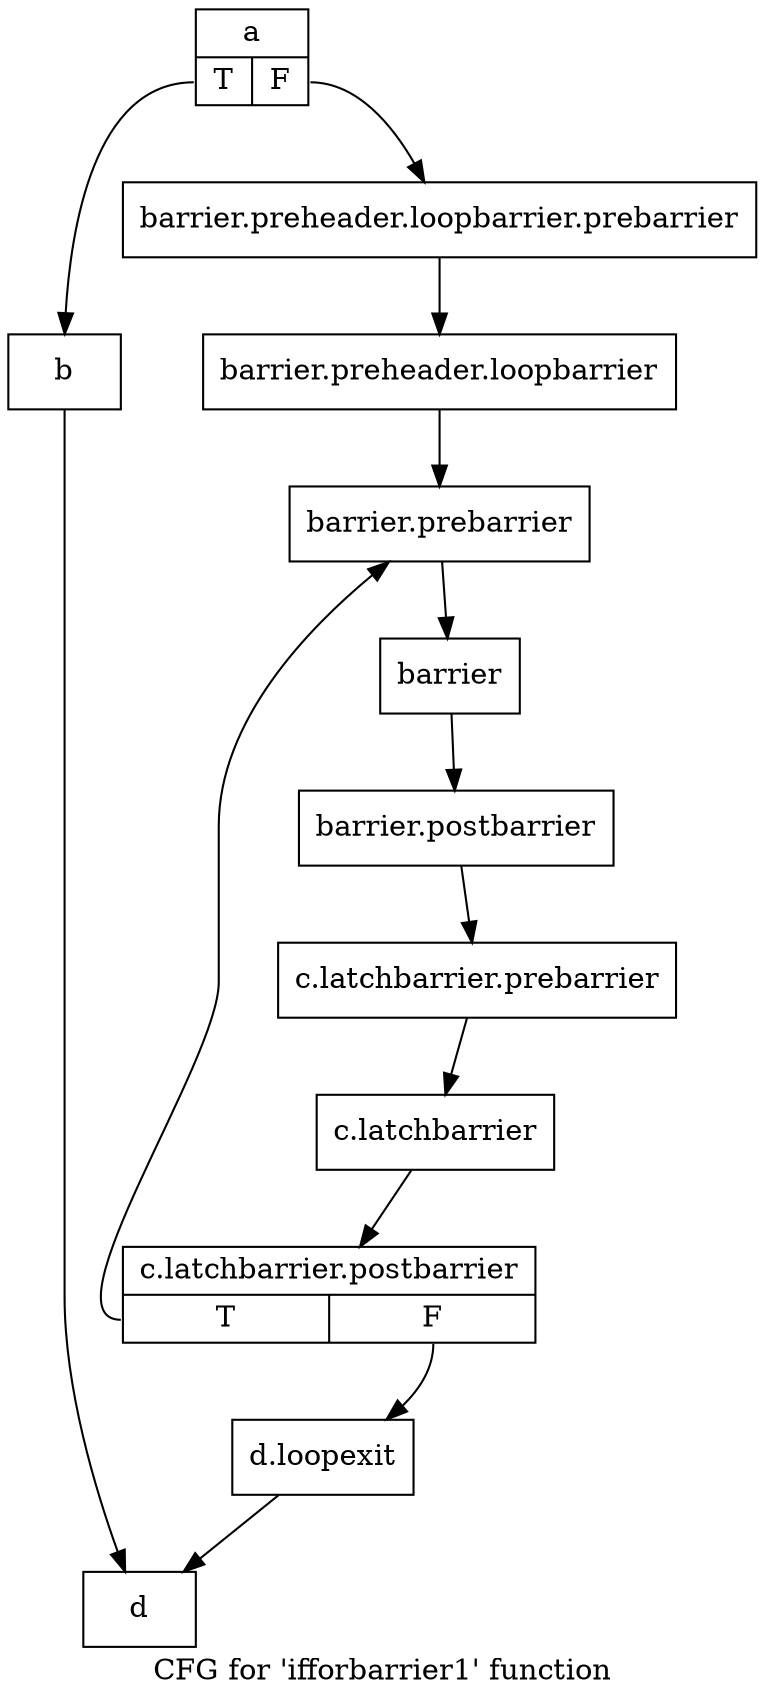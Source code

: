 digraph "CFG for 'ifforbarrier1' function" {
	label="CFG for 'ifforbarrier1' function";

	Node0x1a38c50 [shape=record,label="{a|{<s0>T|<s1>F}}"];
	Node0x1a38c50:s0 -> Node0x1a38e50;
	Node0x1a38c50:s1 -> Node0x1a38f90;
	Node0x1a38f90 [shape=record,label="{barrier.preheader.loopbarrier.prebarrier}"];
	Node0x1a38f90 -> Node0x1a39170;
	Node0x1a39170 [shape=record,label="{barrier.preheader.loopbarrier}"];
	Node0x1a39170 -> Node0x1a393b0;
	Node0x1a38e50 [shape=record,label="{b}"];
	Node0x1a38e50 -> Node0x1a3a280;
	Node0x1a393b0 [shape=record,label="{barrier.prebarrier}"];
	Node0x1a393b0 -> Node0x1a3a390;
	Node0x1a3a390 [shape=record,label="{barrier}"];
	Node0x1a3a390 -> Node0x1a3a530;
	Node0x1a3a530 [shape=record,label="{barrier.postbarrier}"];
	Node0x1a3a530 -> Node0x1a3a610;
	Node0x1a3a610 [shape=record,label="{c.latchbarrier.prebarrier}"];
	Node0x1a3a610 -> Node0x1a3a760;
	Node0x1a3a760 [shape=record,label="{c.latchbarrier}"];
	Node0x1a3a760 -> Node0x1a3a910;
	Node0x1a3a910 [shape=record,label="{c.latchbarrier.postbarrier|{<s0>T|<s1>F}}"];
	Node0x1a3a910:s0 -> Node0x1a393b0;
	Node0x1a3a910:s1 -> Node0x1a3aa30;
	Node0x1a3aa30 [shape=record,label="{d.loopexit}"];
	Node0x1a3aa30 -> Node0x1a3a280;
	Node0x1a3a280 [shape=record,label="{d}"];
}
